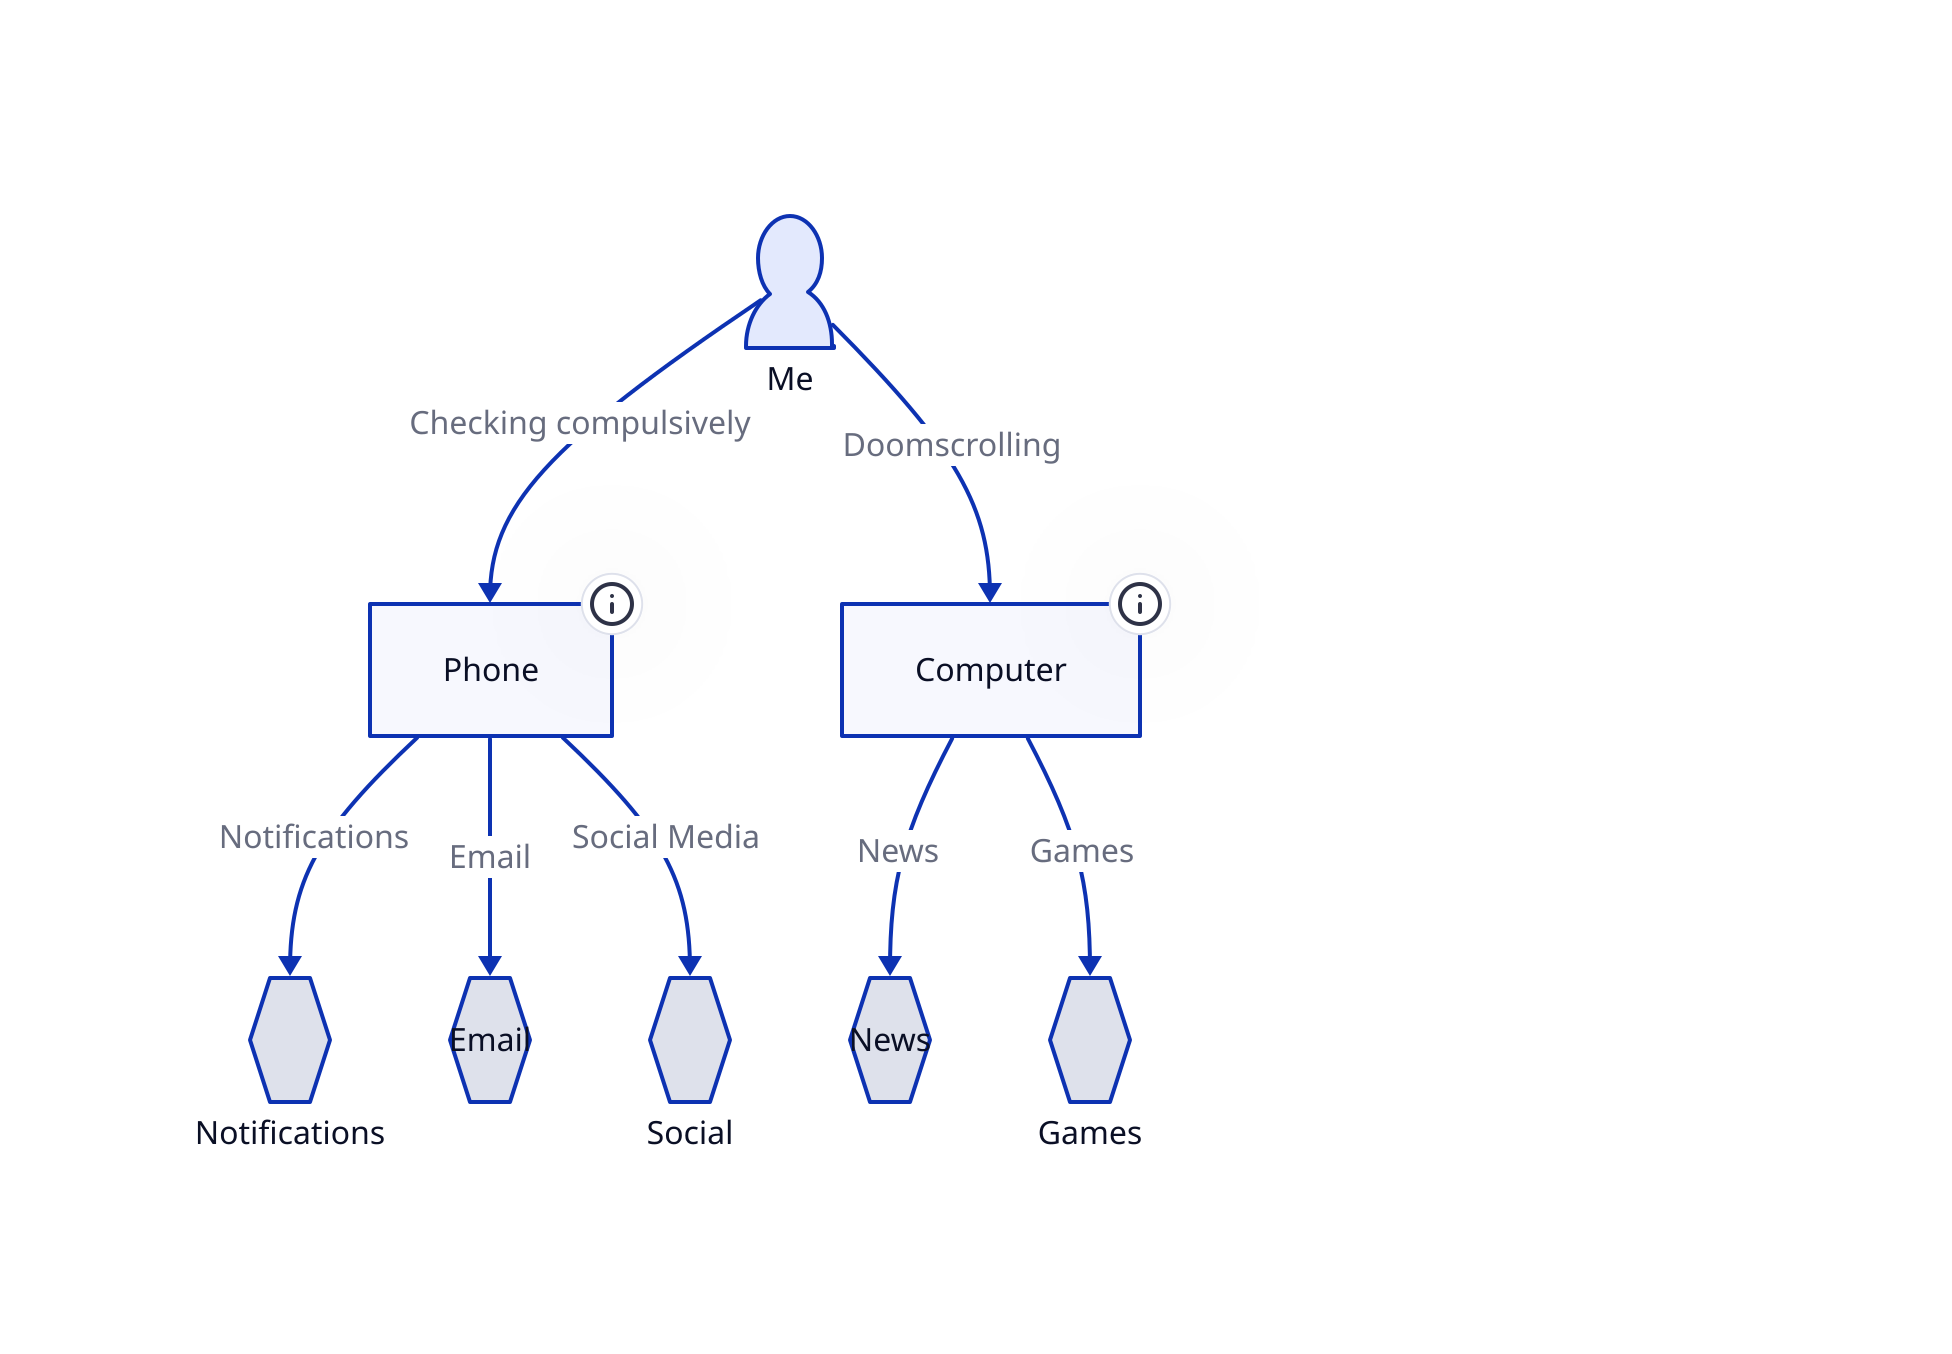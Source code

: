 direction: down

classes: {
  person: {
    shape: person
  }

  phone: {
    shape: hexagon
    width: 60
  }

  computer: {
    shape: monitor
    width: 100
  }

  app: {
    shape: hexagon
    width: 40
  }
}
Me.class: person

Phone: {
  tooltip: Smartphones provide constant distractions with notifications, apps, social media.
}

Computer: {
  tooltip: Computers enable countless online distractions like email, news, videos, games.
}

Notifications.class: app
Email.class: app
Social.class: app
News.class: app
Games.class: app

Me -> Phone: Checking compulsively
Me -> Computer: Doomscrolling
Phone -> Notifications: {label: Notifications}
Phone -> Email: {label: Email}
Phone -> Social: {label: Social Media}
Computer -> News: {label: News}
Computer -> Games: {label: Games}

explanation: |md
   
  - Constant connectivity via smartphones and computers
  - Endless distracting apps, sites, content
  - Hard to focus and be productive
|
